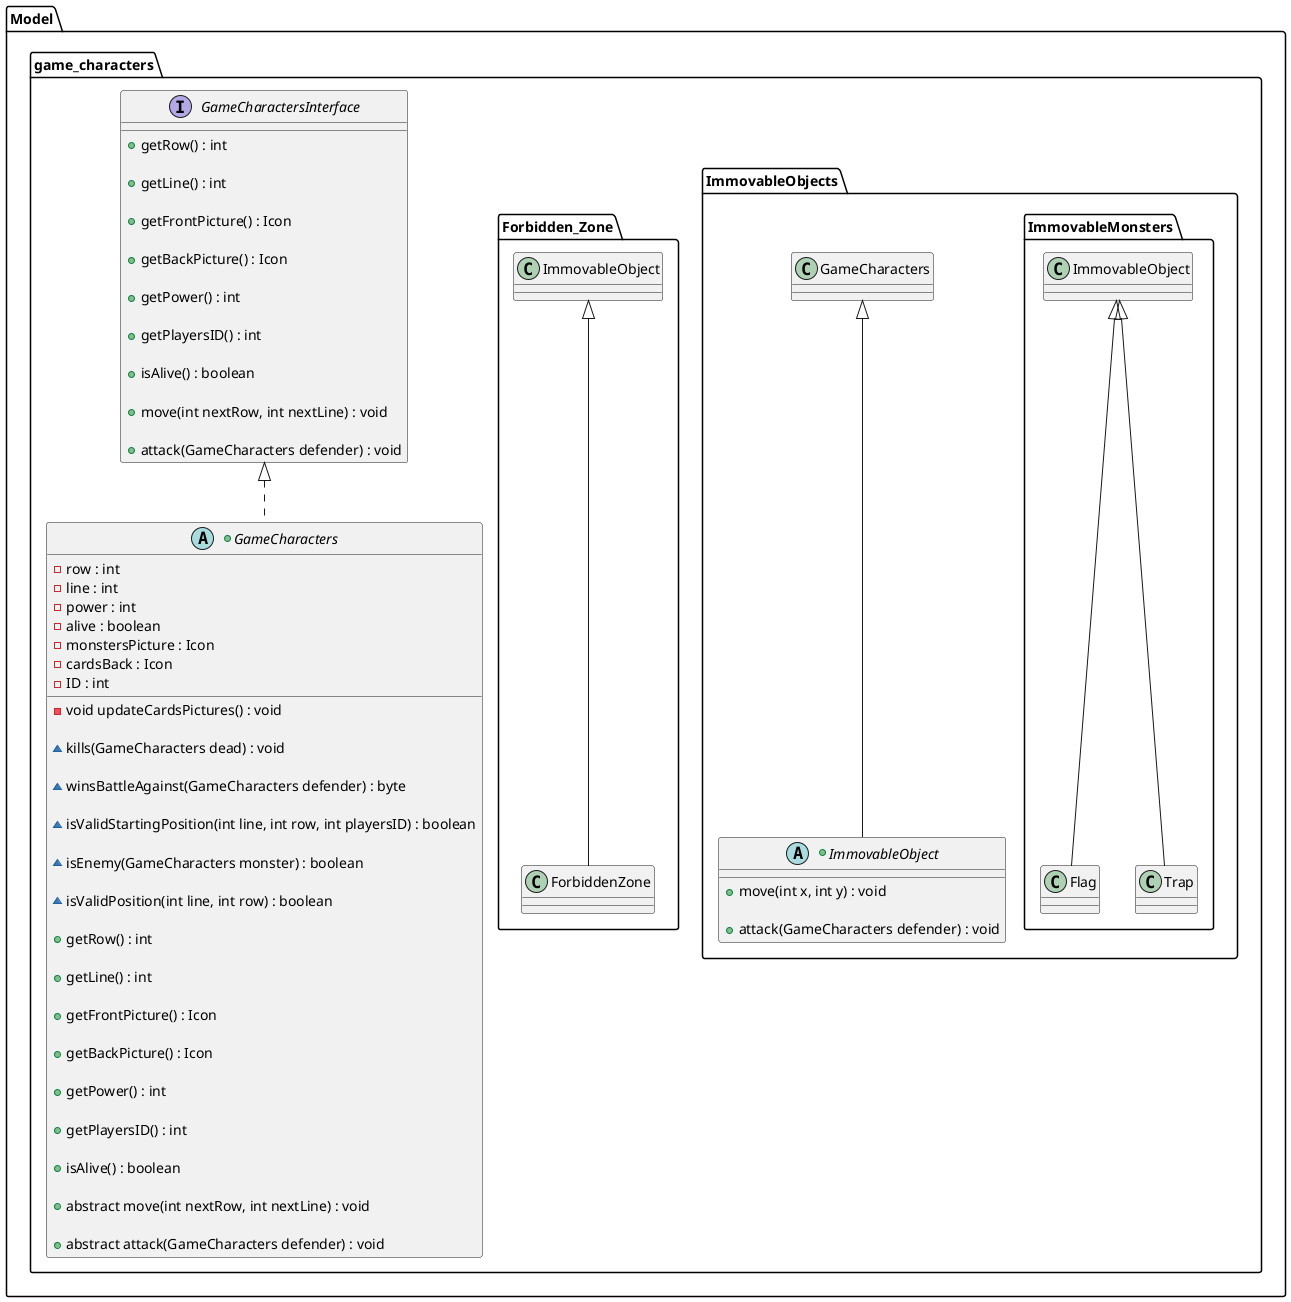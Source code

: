 @startuml

package Model{
package game_characters{

interface GameCharactersInterface{

+ getRow() : int

+ getLine() : int

+ getFrontPicture() : Icon

+ getBackPicture() : Icon

+ getPower() : int

+ getPlayersID() : int

+ isAlive() : boolean

+ move(int nextRow, int nextLine) : void

+ attack(GameCharacters defender) : void


}

+abstract class GameCharacters implements GameCharactersInterface{
- row : int
- line : int
- power : int
- alive : boolean
- monstersPicture : Icon
- cardsBack : Icon
- ID : int

- void updateCardsPictures() : void

~ kills(GameCharacters dead) : void

~ winsBattleAgainst(GameCharacters defender) : byte

~ isValidStartingPosition(int line, int row, int playersID) : boolean

~ isEnemy(GameCharacters monster) : boolean

~ isValidPosition(int line, int row) : boolean

+ getRow() : int

+ getLine() : int

+ getFrontPicture() : Icon

+ getBackPicture() : Icon

+ getPower() : int

+ getPlayersID() : int

+ isAlive() : boolean

+ abstract move(int nextRow, int nextLine) : void

+ abstract attack(GameCharacters defender) : void

}

package ImmovableObjects{
+abstract class ImmovableObject extends GameCharacters{

+ move(int x, int y) : void

+ attack(GameCharacters defender) : void

}

package ImmovableMonsters{
class Flag extends ImmovableObject{}

class Trap extends ImmovableObject{}
}
}

package Forbidden_Zone{
class ForbiddenZone extends ImmovableObject{}
}

}
}
@enduml